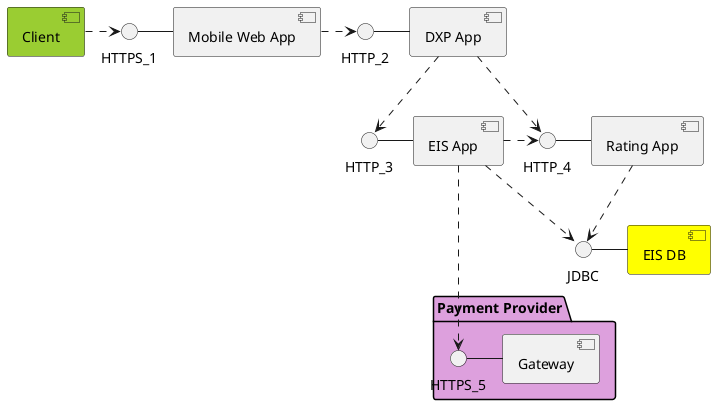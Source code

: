 @startuml





HTTPS_1 - [Mobile Web App]
HTTP_2 - [DXP App]
HTTP_3 - [EIS App]
HTTP_4 - [Rating App]
JDBC - [EIS DB]


package "Payment Provider" #plum {
HTTPS_5 - [Gateway]
}

[Client] #YellowGreen
[EIS DB] #yellow

[Client] .> HTTPS_1
[Mobile Web App] .> HTTP_2
[DXP App] .> HTTP_3
[DXP App] .-> HTTP_4
[EIS App] .> HTTP_4
[Rating App] ..> JDBC
[EIS App] ..> JDBC
[EIS App] ...> HTTPS_5







@enduml